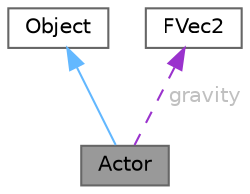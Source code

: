 digraph "Actor"
{
 // LATEX_PDF_SIZE
  bgcolor="transparent";
  edge [fontname=Helvetica,fontsize=10,labelfontname=Helvetica,labelfontsize=10];
  node [fontname=Helvetica,fontsize=10,shape=box,height=0.2,width=0.4];
  Node1 [id="Node000001",label="Actor",height=0.2,width=0.4,color="gray40", fillcolor="grey60", style="filled", fontcolor="black",tooltip="提供角色的基本属性和行为"];
  Node2 -> Node1 [id="edge1_Node000001_Node000002",dir="back",color="steelblue1",style="solid",tooltip=" "];
  Node2 [id="Node000002",label="Object",height=0.2,width=0.4,color="gray40", fillcolor="white", style="filled",URL="$class_object.html",tooltip="提供游戏对象的创建、管理和事件处理功能"];
  Node3 -> Node1 [id="edge2_Node000001_Node000003",dir="back",color="darkorchid3",style="dashed",tooltip=" ",label=" gravity",fontcolor="grey" ];
  Node3 [id="Node000003",label="FVec2",height=0.2,width=0.4,color="gray40", fillcolor="white", style="filled",URL="$class_f_vec2.html",tooltip="自定义二维向量类"];
}

